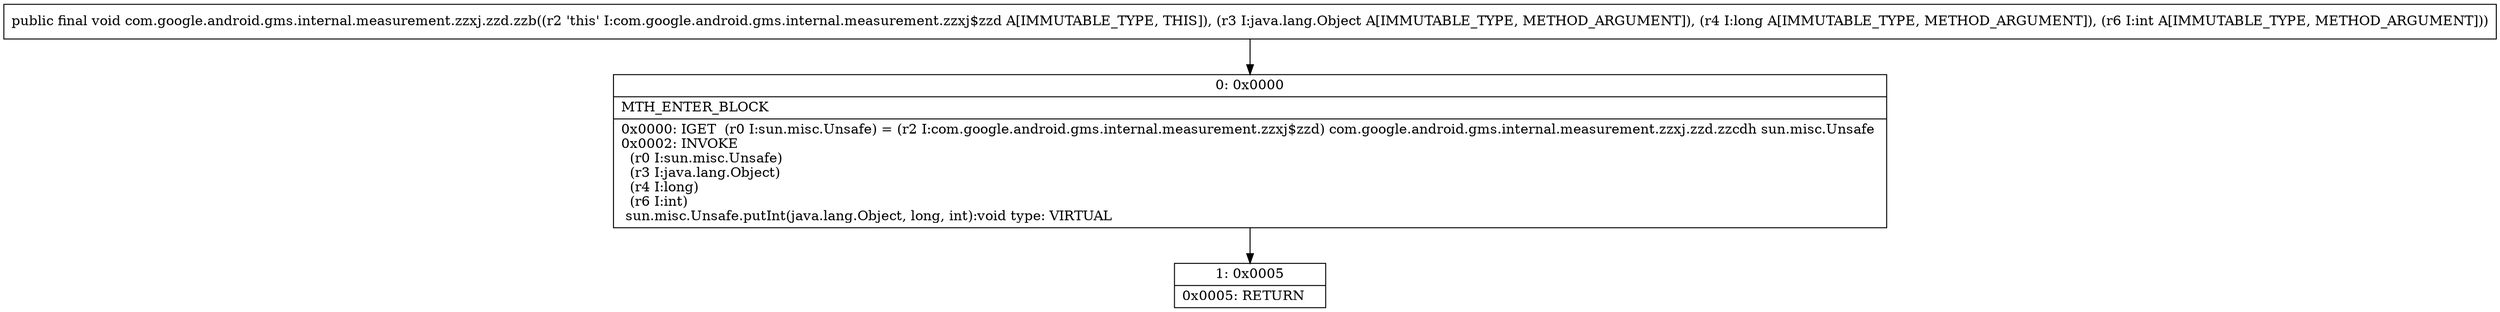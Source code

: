 digraph "CFG forcom.google.android.gms.internal.measurement.zzxj.zzd.zzb(Ljava\/lang\/Object;JI)V" {
Node_0 [shape=record,label="{0\:\ 0x0000|MTH_ENTER_BLOCK\l|0x0000: IGET  (r0 I:sun.misc.Unsafe) = (r2 I:com.google.android.gms.internal.measurement.zzxj$zzd) com.google.android.gms.internal.measurement.zzxj.zzd.zzcdh sun.misc.Unsafe \l0x0002: INVOKE  \l  (r0 I:sun.misc.Unsafe)\l  (r3 I:java.lang.Object)\l  (r4 I:long)\l  (r6 I:int)\l sun.misc.Unsafe.putInt(java.lang.Object, long, int):void type: VIRTUAL \l}"];
Node_1 [shape=record,label="{1\:\ 0x0005|0x0005: RETURN   \l}"];
MethodNode[shape=record,label="{public final void com.google.android.gms.internal.measurement.zzxj.zzd.zzb((r2 'this' I:com.google.android.gms.internal.measurement.zzxj$zzd A[IMMUTABLE_TYPE, THIS]), (r3 I:java.lang.Object A[IMMUTABLE_TYPE, METHOD_ARGUMENT]), (r4 I:long A[IMMUTABLE_TYPE, METHOD_ARGUMENT]), (r6 I:int A[IMMUTABLE_TYPE, METHOD_ARGUMENT])) }"];
MethodNode -> Node_0;
Node_0 -> Node_1;
}

